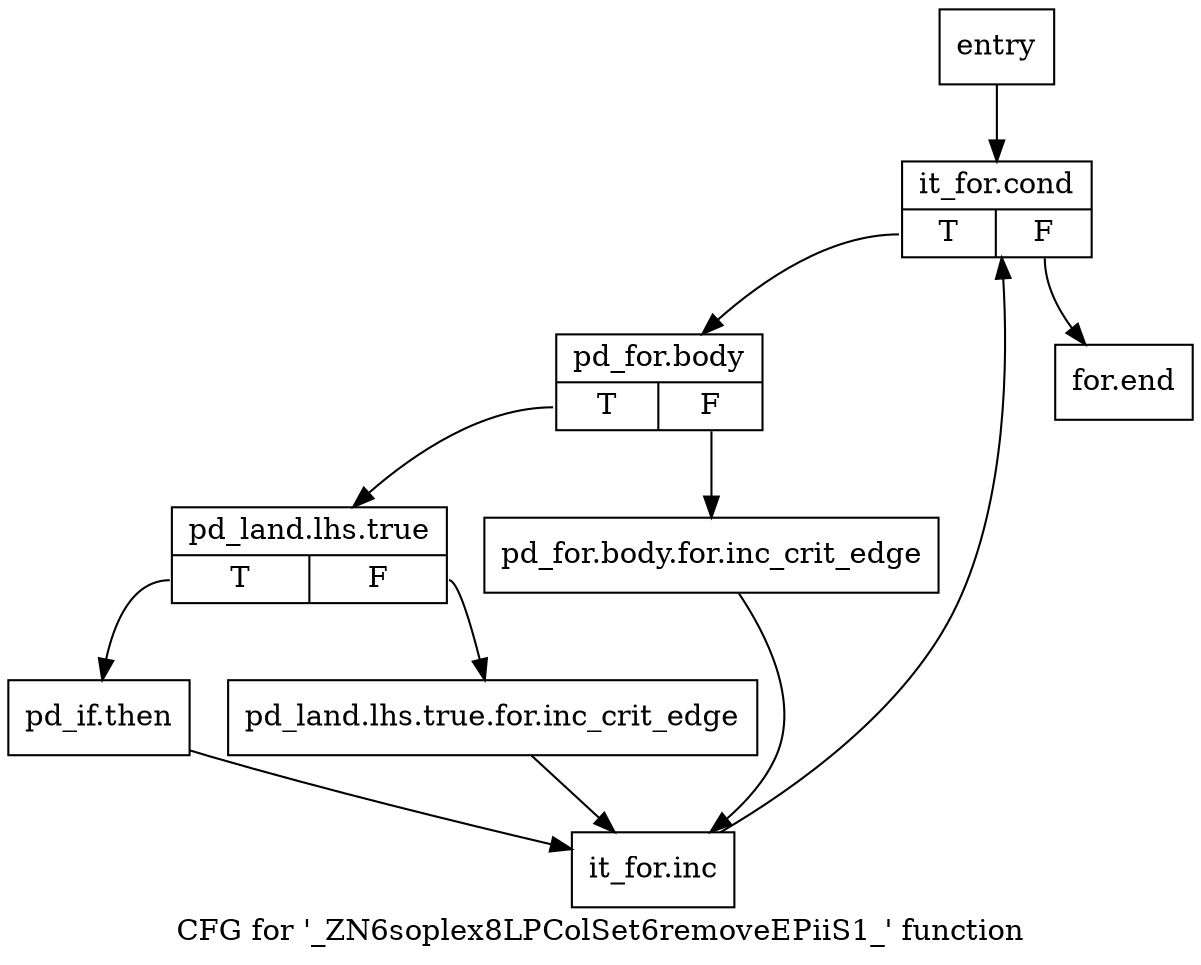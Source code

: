 digraph "CFG for '_ZN6soplex8LPColSet6removeEPiiS1_' function" {
	label="CFG for '_ZN6soplex8LPColSet6removeEPiiS1_' function";

	Node0x2416120 [shape=record,label="{entry}"];
	Node0x2416120 -> Node0x2416170;
	Node0x2416170 [shape=record,label="{it_for.cond|{<s0>T|<s1>F}}"];
	Node0x2416170:s0 -> Node0x24161c0;
	Node0x2416170:s1 -> Node0x24163a0;
	Node0x24161c0 [shape=record,label="{pd_for.body|{<s0>T|<s1>F}}"];
	Node0x24161c0:s0 -> Node0x2416260;
	Node0x24161c0:s1 -> Node0x2416210;
	Node0x2416210 [shape=record,label="{pd_for.body.for.inc_crit_edge}"];
	Node0x2416210 -> Node0x2416350;
	Node0x2416260 [shape=record,label="{pd_land.lhs.true|{<s0>T|<s1>F}}"];
	Node0x2416260:s0 -> Node0x2416300;
	Node0x2416260:s1 -> Node0x24162b0;
	Node0x24162b0 [shape=record,label="{pd_land.lhs.true.for.inc_crit_edge}"];
	Node0x24162b0 -> Node0x2416350;
	Node0x2416300 [shape=record,label="{pd_if.then}"];
	Node0x2416300 -> Node0x2416350;
	Node0x2416350 [shape=record,label="{it_for.inc}"];
	Node0x2416350 -> Node0x2416170;
	Node0x24163a0 [shape=record,label="{for.end}"];
}
